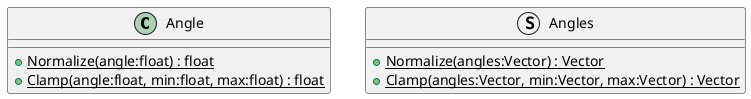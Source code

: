 @startuml
class Angle {
    + {static} Normalize(angle:float) : float
    + {static} Clamp(angle:float, min:float, max:float) : float
}
struct Angles {
    + {static} Normalize(angles:Vector) : Vector
    + {static} Clamp(angles:Vector, min:Vector, max:Vector) : Vector
}
@enduml
